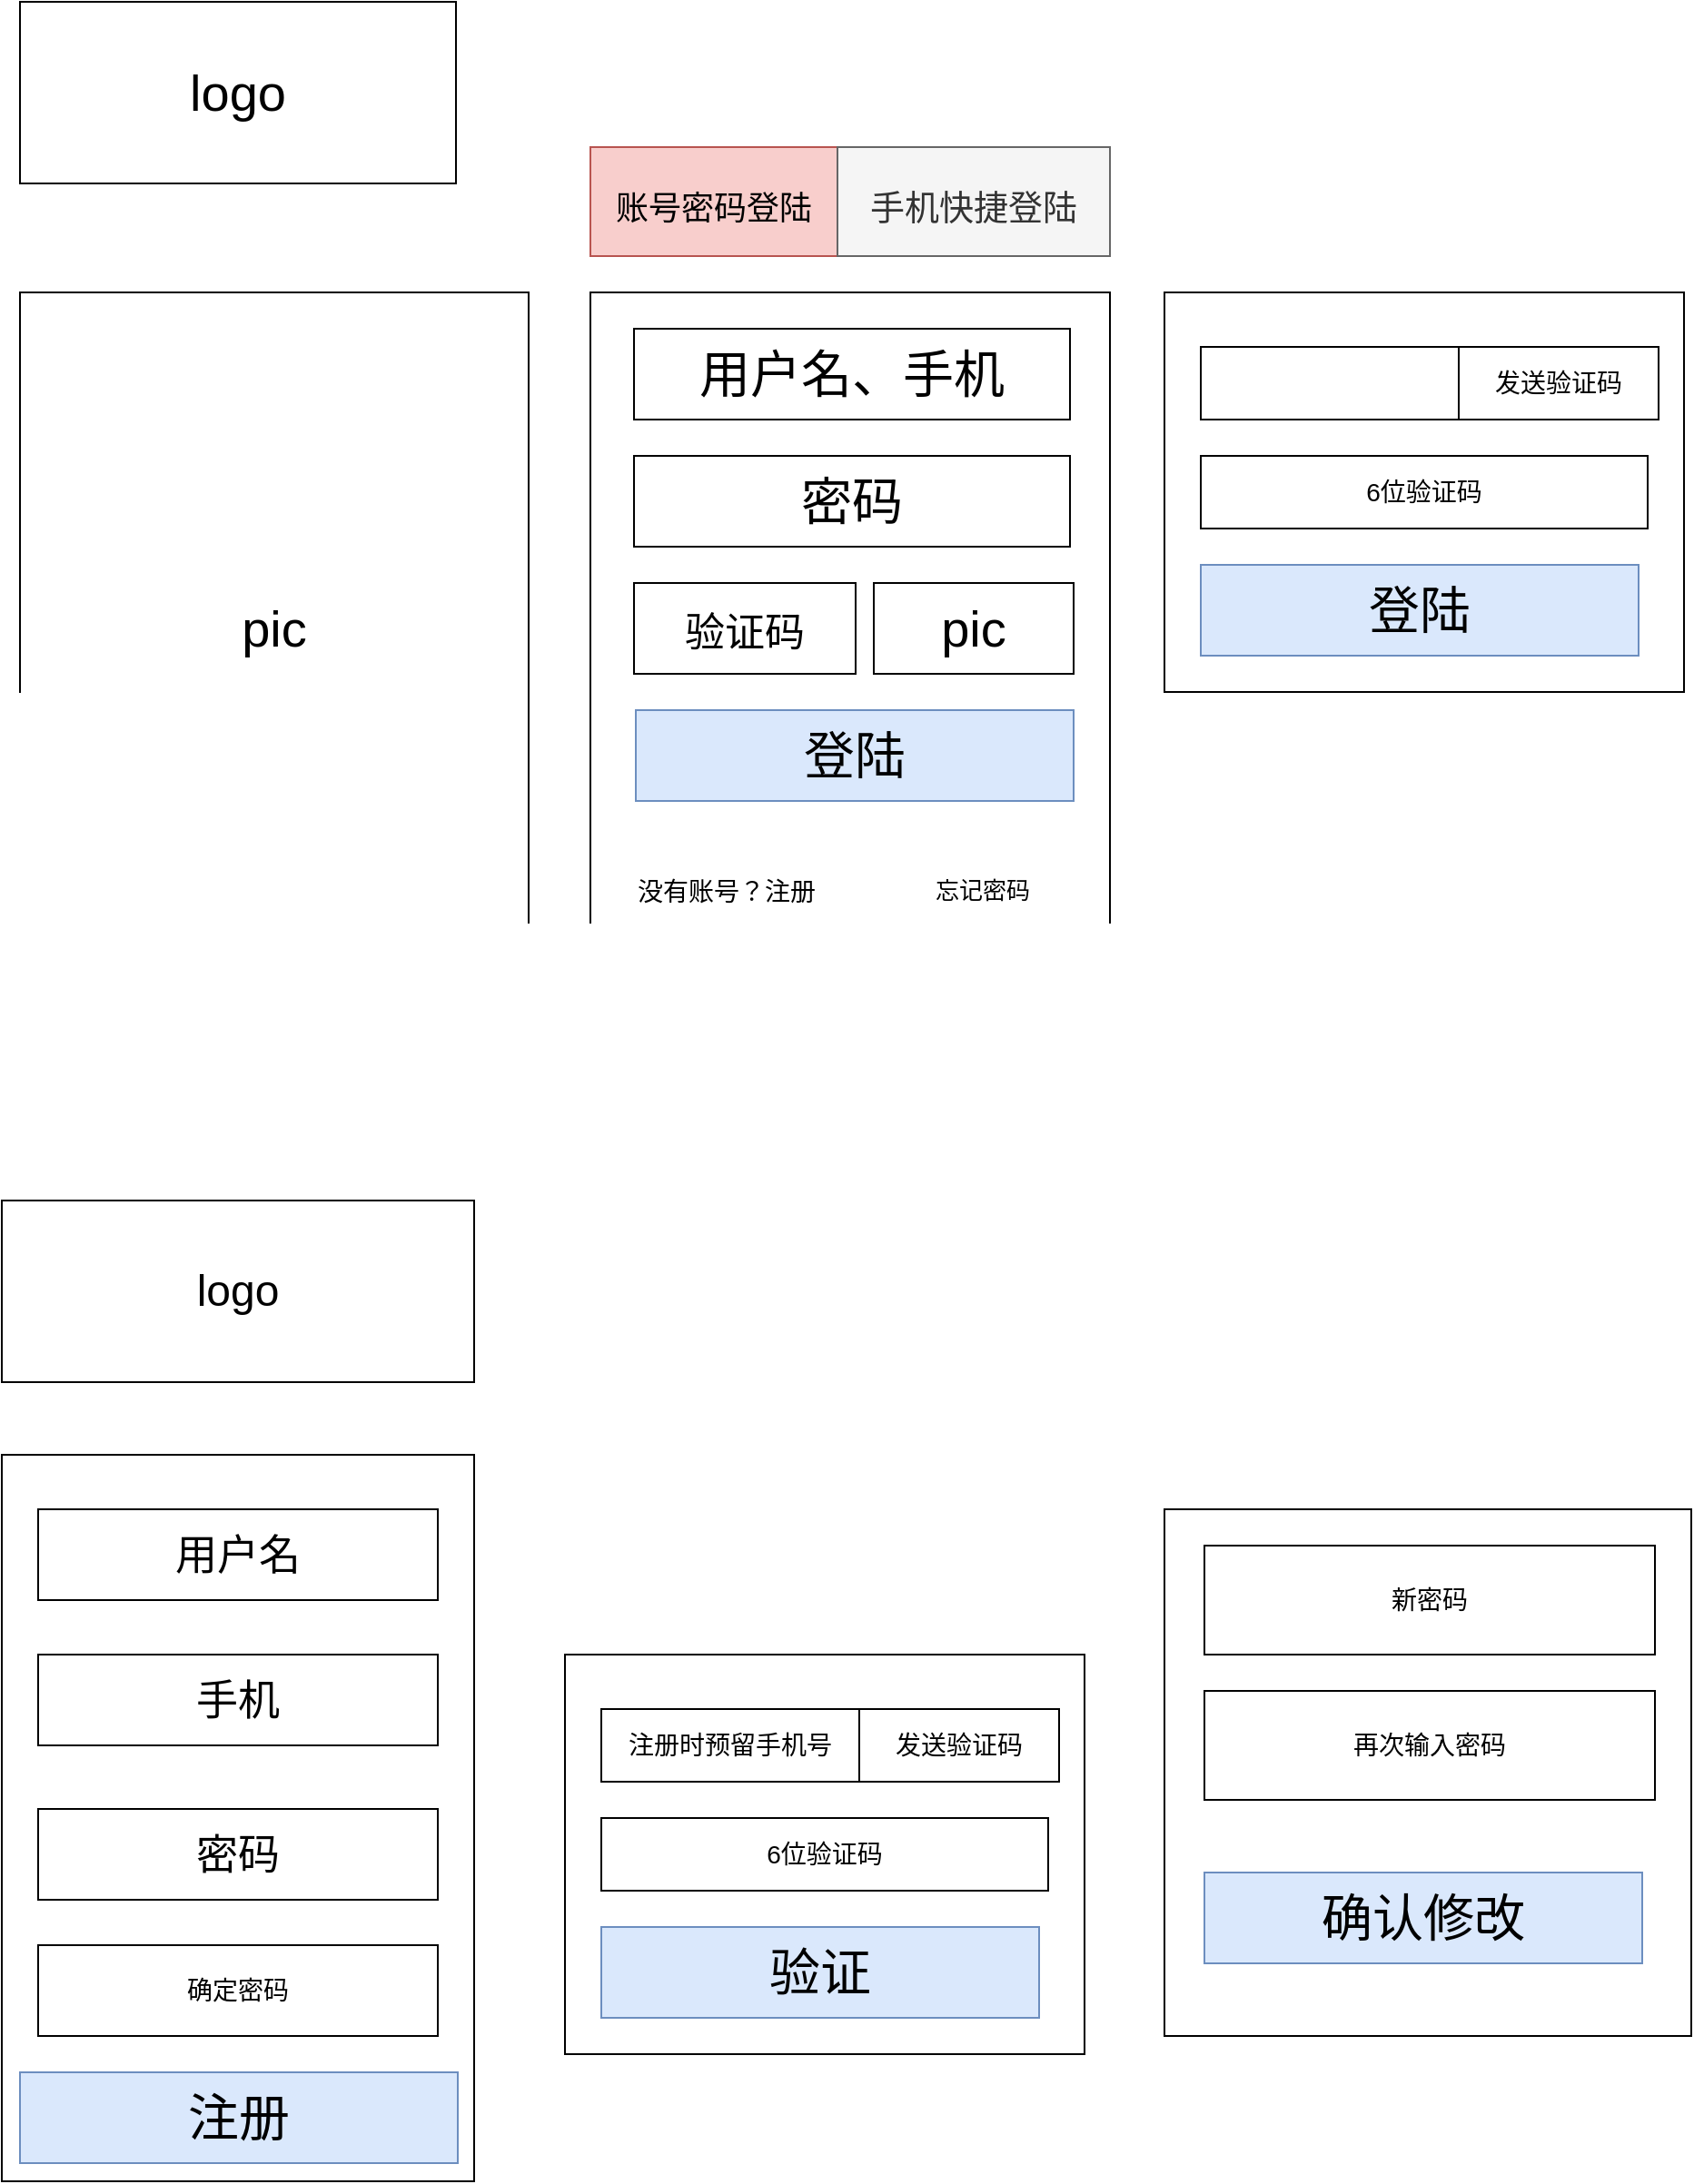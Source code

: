 <mxfile version="13.7.3" type="device"><diagram id="3KFtErbUvDYf8J7KPuN8" name="第 1 页"><mxGraphModel dx="1133" dy="680" grid="1" gridSize="10" guides="1" tooltips="1" connect="1" arrows="1" fold="1" page="1" pageScale="1" pageWidth="827" pageHeight="1169" math="0" shadow="0"><root><mxCell id="0"/><mxCell id="1" parent="0"/><mxCell id="IwT9etVXkwV_Vo1IYrLH-1" value="logo" style="rounded=0;whiteSpace=wrap;html=1;fontSize=28;" vertex="1" parent="1"><mxGeometry x="40" y="80" width="240" height="100" as="geometry"/></mxCell><mxCell id="IwT9etVXkwV_Vo1IYrLH-2" value="pic" style="rounded=0;whiteSpace=wrap;html=1;fontSize=28;" vertex="1" parent="1"><mxGeometry x="40" y="240" width="280" height="370" as="geometry"/></mxCell><mxCell id="IwT9etVXkwV_Vo1IYrLH-3" value="" style="rounded=0;whiteSpace=wrap;html=1;fontSize=28;" vertex="1" parent="1"><mxGeometry x="354" y="240" width="286" height="370" as="geometry"/></mxCell><mxCell id="IwT9etVXkwV_Vo1IYrLH-4" value="&lt;font style=&quot;font-size: 18px&quot;&gt;账号密码登陆&lt;/font&gt;" style="rounded=0;whiteSpace=wrap;html=1;fontSize=28;fillColor=#f8cecc;strokeColor=#b85450;" vertex="1" parent="1"><mxGeometry x="354" y="160" width="136" height="60" as="geometry"/></mxCell><mxCell id="IwT9etVXkwV_Vo1IYrLH-5" value="&lt;font style=&quot;font-size: 19px&quot;&gt;手机快捷登陆&lt;/font&gt;" style="rounded=0;whiteSpace=wrap;html=1;fontSize=28;fillColor=#f5f5f5;strokeColor=#666666;fontColor=#333333;" vertex="1" parent="1"><mxGeometry x="490" y="160" width="150" height="60" as="geometry"/></mxCell><mxCell id="IwT9etVXkwV_Vo1IYrLH-6" value="" style="rounded=0;whiteSpace=wrap;html=1;fontSize=28;" vertex="1" parent="1"><mxGeometry x="670" y="240" width="286" height="220" as="geometry"/></mxCell><mxCell id="IwT9etVXkwV_Vo1IYrLH-7" value="用户名、手机" style="rounded=0;whiteSpace=wrap;html=1;fontSize=28;" vertex="1" parent="1"><mxGeometry x="378" y="260" width="240" height="50" as="geometry"/></mxCell><mxCell id="IwT9etVXkwV_Vo1IYrLH-8" value="密码" style="rounded=0;whiteSpace=wrap;html=1;fontSize=28;" vertex="1" parent="1"><mxGeometry x="378" y="330" width="240" height="50" as="geometry"/></mxCell><mxCell id="IwT9etVXkwV_Vo1IYrLH-9" value="&lt;font style=&quot;font-size: 22px&quot;&gt;验证码&lt;/font&gt;" style="rounded=0;whiteSpace=wrap;html=1;fontSize=28;" vertex="1" parent="1"><mxGeometry x="378" y="400" width="122" height="50" as="geometry"/></mxCell><mxCell id="IwT9etVXkwV_Vo1IYrLH-10" value="pic" style="rounded=0;whiteSpace=wrap;html=1;fontSize=28;" vertex="1" parent="1"><mxGeometry x="510" y="400" width="110" height="50" as="geometry"/></mxCell><mxCell id="IwT9etVXkwV_Vo1IYrLH-11" value="登陆" style="rounded=0;whiteSpace=wrap;html=1;fontSize=28;fillColor=#dae8fc;strokeColor=#6c8ebf;" vertex="1" parent="1"><mxGeometry x="379" y="470" width="241" height="50" as="geometry"/></mxCell><mxCell id="IwT9etVXkwV_Vo1IYrLH-12" value="&lt;font style=&quot;font-size: 14px;&quot;&gt;没有账号？注册&lt;/font&gt;" style="text;html=1;strokeColor=none;fillColor=none;align=center;verticalAlign=middle;whiteSpace=wrap;rounded=0;fontSize=14;" vertex="1" parent="1"><mxGeometry x="379" y="560" width="100" height="20" as="geometry"/></mxCell><mxCell id="IwT9etVXkwV_Vo1IYrLH-13" value="忘记密码" style="text;html=1;strokeColor=none;fillColor=none;align=center;verticalAlign=middle;whiteSpace=wrap;rounded=0;fontSize=13;" vertex="1" parent="1"><mxGeometry x="530" y="559" width="80" height="20" as="geometry"/></mxCell><mxCell id="IwT9etVXkwV_Vo1IYrLH-15" value="" style="rounded=0;whiteSpace=wrap;html=1;fontSize=14;" vertex="1" parent="1"><mxGeometry x="690" y="270" width="142" height="40" as="geometry"/></mxCell><mxCell id="IwT9etVXkwV_Vo1IYrLH-16" value="发送验证码" style="rounded=0;whiteSpace=wrap;html=1;fontSize=14;" vertex="1" parent="1"><mxGeometry x="832" y="270" width="110" height="40" as="geometry"/></mxCell><mxCell id="IwT9etVXkwV_Vo1IYrLH-17" value="6位验证码" style="rounded=0;whiteSpace=wrap;html=1;fontSize=14;" vertex="1" parent="1"><mxGeometry x="690" y="330" width="246" height="40" as="geometry"/></mxCell><mxCell id="IwT9etVXkwV_Vo1IYrLH-18" value="登陆" style="rounded=0;whiteSpace=wrap;html=1;fontSize=28;fillColor=#dae8fc;strokeColor=#6c8ebf;" vertex="1" parent="1"><mxGeometry x="690" y="390" width="241" height="50" as="geometry"/></mxCell><mxCell id="IwT9etVXkwV_Vo1IYrLH-19" value="" style="rounded=0;whiteSpace=wrap;html=1;fontSize=28;" vertex="1" parent="1"><mxGeometry x="340" y="990" width="286" height="220" as="geometry"/></mxCell><mxCell id="IwT9etVXkwV_Vo1IYrLH-20" value="注册时预留手机号" style="rounded=0;whiteSpace=wrap;html=1;fontSize=14;" vertex="1" parent="1"><mxGeometry x="360" y="1020" width="142" height="40" as="geometry"/></mxCell><mxCell id="IwT9etVXkwV_Vo1IYrLH-21" value="发送验证码" style="rounded=0;whiteSpace=wrap;html=1;fontSize=14;" vertex="1" parent="1"><mxGeometry x="502" y="1020" width="110" height="40" as="geometry"/></mxCell><mxCell id="IwT9etVXkwV_Vo1IYrLH-22" value="6位验证码" style="rounded=0;whiteSpace=wrap;html=1;fontSize=14;" vertex="1" parent="1"><mxGeometry x="360" y="1080" width="246" height="40" as="geometry"/></mxCell><mxCell id="IwT9etVXkwV_Vo1IYrLH-23" value="验证" style="rounded=0;whiteSpace=wrap;html=1;fontSize=28;fillColor=#dae8fc;strokeColor=#6c8ebf;" vertex="1" parent="1"><mxGeometry x="360" y="1140" width="241" height="50" as="geometry"/></mxCell><mxCell id="IwT9etVXkwV_Vo1IYrLH-24" value="" style="rounded=0;whiteSpace=wrap;html=1;fontSize=14;" vertex="1" parent="1"><mxGeometry x="30" y="880" width="260" height="400" as="geometry"/></mxCell><mxCell id="IwT9etVXkwV_Vo1IYrLH-25" value="&lt;font style=&quot;font-size: 23px&quot;&gt;用户名&lt;/font&gt;" style="rounded=0;whiteSpace=wrap;html=1;fontSize=14;" vertex="1" parent="1"><mxGeometry x="50" y="910" width="220" height="50" as="geometry"/></mxCell><mxCell id="IwT9etVXkwV_Vo1IYrLH-26" value="&lt;font style=&quot;font-size: 23px&quot;&gt;手机&lt;/font&gt;" style="rounded=0;whiteSpace=wrap;html=1;fontSize=14;" vertex="1" parent="1"><mxGeometry x="50" y="990" width="220" height="50" as="geometry"/></mxCell><mxCell id="IwT9etVXkwV_Vo1IYrLH-27" value="&lt;font style=&quot;font-size: 23px&quot;&gt;密码&lt;/font&gt;" style="rounded=0;whiteSpace=wrap;html=1;fontSize=14;" vertex="1" parent="1"><mxGeometry x="50" y="1075" width="220" height="50" as="geometry"/></mxCell><mxCell id="IwT9etVXkwV_Vo1IYrLH-28" value="确定密码" style="rounded=0;whiteSpace=wrap;html=1;fontSize=14;" vertex="1" parent="1"><mxGeometry x="50" y="1150" width="220" height="50" as="geometry"/></mxCell><mxCell id="IwT9etVXkwV_Vo1IYrLH-29" value="注册" style="rounded=0;whiteSpace=wrap;html=1;fontSize=28;fillColor=#dae8fc;strokeColor=#6c8ebf;" vertex="1" parent="1"><mxGeometry x="40" y="1220" width="241" height="50" as="geometry"/></mxCell><mxCell id="IwT9etVXkwV_Vo1IYrLH-30" value="" style="rounded=0;whiteSpace=wrap;html=1;fontSize=14;" vertex="1" parent="1"><mxGeometry x="670" y="910" width="290" height="290" as="geometry"/></mxCell><mxCell id="IwT9etVXkwV_Vo1IYrLH-31" value="新密码" style="rounded=0;whiteSpace=wrap;html=1;fontSize=14;" vertex="1" parent="1"><mxGeometry x="692" y="930" width="248" height="60" as="geometry"/></mxCell><mxCell id="IwT9etVXkwV_Vo1IYrLH-32" value="再次输入密码" style="rounded=0;whiteSpace=wrap;html=1;fontSize=14;" vertex="1" parent="1"><mxGeometry x="692" y="1010" width="248" height="60" as="geometry"/></mxCell><mxCell id="IwT9etVXkwV_Vo1IYrLH-33" value="确认修改" style="rounded=0;whiteSpace=wrap;html=1;fontSize=28;fillColor=#dae8fc;strokeColor=#6c8ebf;" vertex="1" parent="1"><mxGeometry x="692" y="1110" width="241" height="50" as="geometry"/></mxCell><mxCell id="IwT9etVXkwV_Vo1IYrLH-34" value="&lt;font style=&quot;font-size: 24px&quot;&gt;logo&lt;/font&gt;" style="rounded=0;whiteSpace=wrap;html=1;fontSize=14;" vertex="1" parent="1"><mxGeometry x="30" y="740" width="260" height="100" as="geometry"/></mxCell></root></mxGraphModel></diagram></mxfile>
